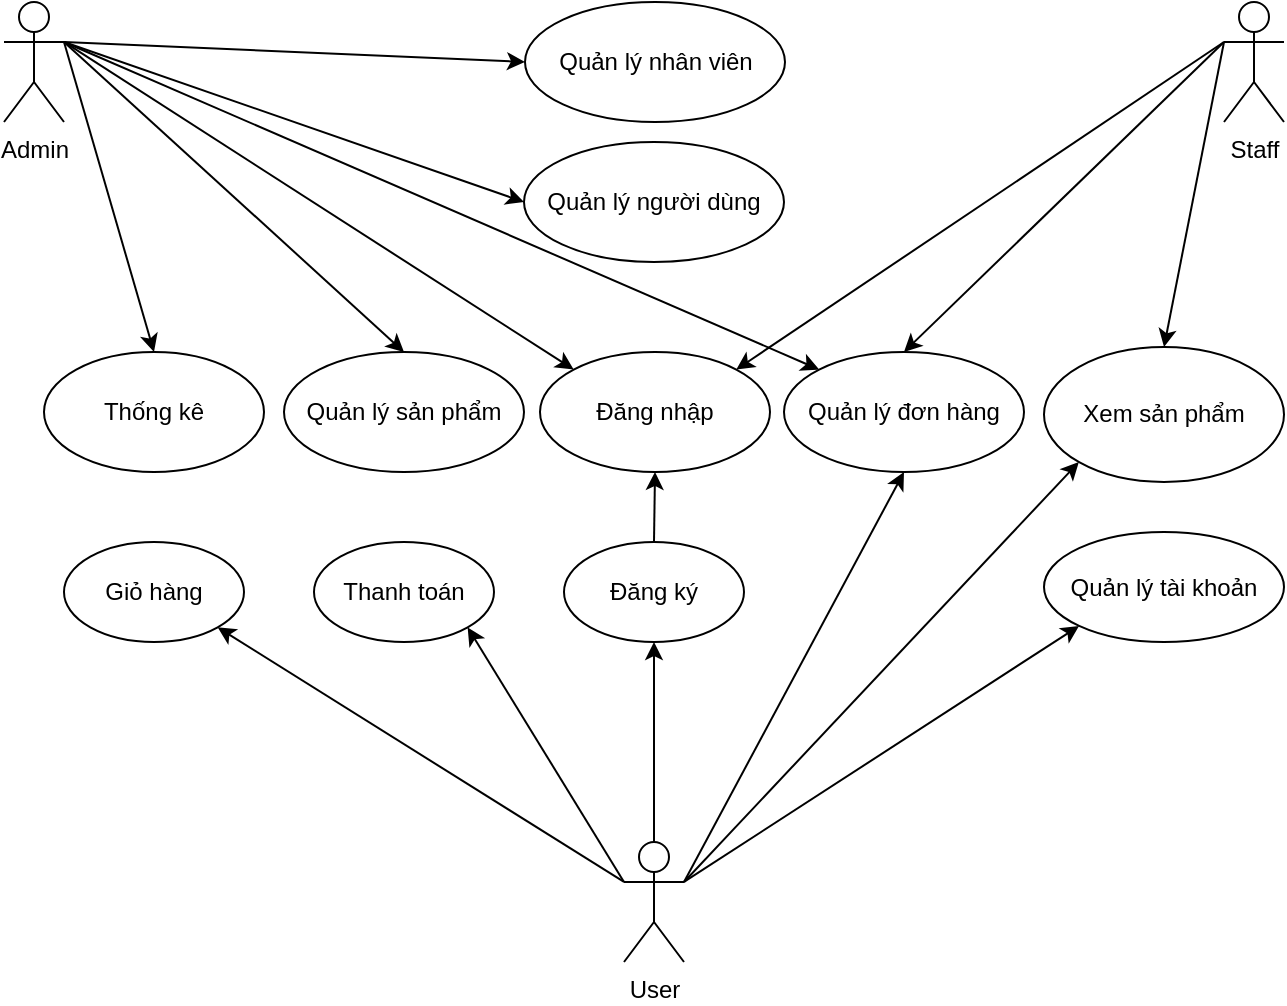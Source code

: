 <mxfile version="22.1.0" type="device">
  <diagram name="Page-1" id="mTgWkn_YbKPJRcGYcESF">
    <mxGraphModel dx="1018" dy="548" grid="1" gridSize="10" guides="1" tooltips="1" connect="1" arrows="1" fold="1" page="1" pageScale="1" pageWidth="850" pageHeight="1100" math="0" shadow="0">
      <root>
        <mxCell id="0" />
        <mxCell id="1" parent="0" />
        <mxCell id="t4uPQTd6hDBinsot4rGU-1" value="Admin" style="shape=umlActor;verticalLabelPosition=bottom;verticalAlign=top;html=1;" vertex="1" parent="1">
          <mxGeometry x="100" y="150" width="30" height="60" as="geometry" />
        </mxCell>
        <mxCell id="t4uPQTd6hDBinsot4rGU-2" value="User" style="shape=umlActor;verticalLabelPosition=bottom;verticalAlign=top;html=1;" vertex="1" parent="1">
          <mxGeometry x="410" y="570" width="30" height="60" as="geometry" />
        </mxCell>
        <mxCell id="t4uPQTd6hDBinsot4rGU-3" value="Staff" style="shape=umlActor;verticalLabelPosition=bottom;verticalAlign=top;html=1;" vertex="1" parent="1">
          <mxGeometry x="710" y="150" width="30" height="60" as="geometry" />
        </mxCell>
        <mxCell id="t4uPQTd6hDBinsot4rGU-6" value="Quản lý sản phẩm" style="ellipse;whiteSpace=wrap;html=1;" vertex="1" parent="1">
          <mxGeometry x="240" y="325" width="120" height="60" as="geometry" />
        </mxCell>
        <mxCell id="t4uPQTd6hDBinsot4rGU-7" value="Giỏ hàng" style="ellipse;whiteSpace=wrap;html=1;" vertex="1" parent="1">
          <mxGeometry x="130" y="420" width="90" height="50" as="geometry" />
        </mxCell>
        <mxCell id="t4uPQTd6hDBinsot4rGU-8" value="Quản lý người dùng" style="ellipse;whiteSpace=wrap;html=1;" vertex="1" parent="1">
          <mxGeometry x="360" y="220" width="130" height="60" as="geometry" />
        </mxCell>
        <mxCell id="t4uPQTd6hDBinsot4rGU-9" value="Quản lý đơn hàng" style="ellipse;whiteSpace=wrap;html=1;" vertex="1" parent="1">
          <mxGeometry x="490" y="325" width="120" height="60" as="geometry" />
        </mxCell>
        <mxCell id="t4uPQTd6hDBinsot4rGU-10" value="Thanh toán" style="ellipse;whiteSpace=wrap;html=1;" vertex="1" parent="1">
          <mxGeometry x="255" y="420" width="90" height="50" as="geometry" />
        </mxCell>
        <mxCell id="t4uPQTd6hDBinsot4rGU-11" value="Quản lý tài khoản" style="ellipse;whiteSpace=wrap;html=1;" vertex="1" parent="1">
          <mxGeometry x="620" y="415" width="120" height="55" as="geometry" />
        </mxCell>
        <mxCell id="t4uPQTd6hDBinsot4rGU-14" value="Đăng nhập" style="ellipse;whiteSpace=wrap;html=1;" vertex="1" parent="1">
          <mxGeometry x="368" y="325" width="115" height="60" as="geometry" />
        </mxCell>
        <mxCell id="t4uPQTd6hDBinsot4rGU-15" value="Đăng ký" style="ellipse;whiteSpace=wrap;html=1;" vertex="1" parent="1">
          <mxGeometry x="380" y="420" width="90" height="50" as="geometry" />
        </mxCell>
        <mxCell id="t4uPQTd6hDBinsot4rGU-18" value="Xem sản phẩm" style="ellipse;whiteSpace=wrap;html=1;" vertex="1" parent="1">
          <mxGeometry x="620" y="322.5" width="120" height="67.5" as="geometry" />
        </mxCell>
        <mxCell id="t4uPQTd6hDBinsot4rGU-21" value="" style="endArrow=classic;html=1;rounded=0;entryX=0.5;entryY=1;entryDx=0;entryDy=0;exitX=0.5;exitY=0;exitDx=0;exitDy=0;exitPerimeter=0;" edge="1" parent="1" source="t4uPQTd6hDBinsot4rGU-2" target="t4uPQTd6hDBinsot4rGU-15">
          <mxGeometry width="50" height="50" relative="1" as="geometry">
            <mxPoint x="330" y="460" as="sourcePoint" />
            <mxPoint x="260" y="320" as="targetPoint" />
          </mxGeometry>
        </mxCell>
        <mxCell id="t4uPQTd6hDBinsot4rGU-22" value="" style="endArrow=classic;html=1;rounded=0;entryX=0.5;entryY=1;entryDx=0;entryDy=0;exitX=0.5;exitY=0;exitDx=0;exitDy=0;" edge="1" parent="1" source="t4uPQTd6hDBinsot4rGU-15" target="t4uPQTd6hDBinsot4rGU-14">
          <mxGeometry width="50" height="50" relative="1" as="geometry">
            <mxPoint x="330" y="460" as="sourcePoint" />
            <mxPoint x="380" y="410" as="targetPoint" />
          </mxGeometry>
        </mxCell>
        <mxCell id="t4uPQTd6hDBinsot4rGU-23" value="" style="endArrow=classic;html=1;rounded=0;entryX=1;entryY=1;entryDx=0;entryDy=0;exitX=0;exitY=0.333;exitDx=0;exitDy=0;exitPerimeter=0;" edge="1" parent="1" source="t4uPQTd6hDBinsot4rGU-2" target="t4uPQTd6hDBinsot4rGU-7">
          <mxGeometry width="50" height="50" relative="1" as="geometry">
            <mxPoint x="220" y="140" as="sourcePoint" />
            <mxPoint x="380" y="410" as="targetPoint" />
          </mxGeometry>
        </mxCell>
        <mxCell id="t4uPQTd6hDBinsot4rGU-24" value="" style="endArrow=classic;html=1;rounded=0;entryX=1;entryY=1;entryDx=0;entryDy=0;exitX=0;exitY=0.333;exitDx=0;exitDy=0;exitPerimeter=0;" edge="1" parent="1" source="t4uPQTd6hDBinsot4rGU-2" target="t4uPQTd6hDBinsot4rGU-10">
          <mxGeometry width="50" height="50" relative="1" as="geometry">
            <mxPoint x="280" y="310" as="sourcePoint" />
            <mxPoint x="330" y="260" as="targetPoint" />
          </mxGeometry>
        </mxCell>
        <mxCell id="t4uPQTd6hDBinsot4rGU-25" value="" style="endArrow=classic;html=1;rounded=0;exitX=0;exitY=0.333;exitDx=0;exitDy=0;exitPerimeter=0;entryX=1;entryY=0;entryDx=0;entryDy=0;" edge="1" parent="1" source="t4uPQTd6hDBinsot4rGU-3" target="t4uPQTd6hDBinsot4rGU-14">
          <mxGeometry width="50" height="50" relative="1" as="geometry">
            <mxPoint x="450" y="380" as="sourcePoint" />
            <mxPoint x="500" y="330" as="targetPoint" />
          </mxGeometry>
        </mxCell>
        <mxCell id="t4uPQTd6hDBinsot4rGU-27" value="" style="endArrow=classic;html=1;rounded=0;exitX=1;exitY=0.333;exitDx=0;exitDy=0;exitPerimeter=0;entryX=0;entryY=1;entryDx=0;entryDy=0;" edge="1" parent="1" source="t4uPQTd6hDBinsot4rGU-2" target="t4uPQTd6hDBinsot4rGU-18">
          <mxGeometry width="50" height="50" relative="1" as="geometry">
            <mxPoint x="310" y="450" as="sourcePoint" />
            <mxPoint x="580" y="410" as="targetPoint" />
          </mxGeometry>
        </mxCell>
        <mxCell id="t4uPQTd6hDBinsot4rGU-28" value="" style="endArrow=classic;html=1;rounded=0;entryX=0.5;entryY=1;entryDx=0;entryDy=0;exitX=1;exitY=0.333;exitDx=0;exitDy=0;exitPerimeter=0;" edge="1" parent="1" source="t4uPQTd6hDBinsot4rGU-2" target="t4uPQTd6hDBinsot4rGU-9">
          <mxGeometry width="50" height="50" relative="1" as="geometry">
            <mxPoint x="310" y="450" as="sourcePoint" />
            <mxPoint x="360" y="400" as="targetPoint" />
          </mxGeometry>
        </mxCell>
        <mxCell id="t4uPQTd6hDBinsot4rGU-29" value="" style="endArrow=classic;html=1;rounded=0;entryX=0.5;entryY=0;entryDx=0;entryDy=0;exitX=0;exitY=0.333;exitDx=0;exitDy=0;exitPerimeter=0;" edge="1" parent="1" source="t4uPQTd6hDBinsot4rGU-3" target="t4uPQTd6hDBinsot4rGU-9">
          <mxGeometry width="50" height="50" relative="1" as="geometry">
            <mxPoint x="310" y="360" as="sourcePoint" />
            <mxPoint x="360" y="310" as="targetPoint" />
          </mxGeometry>
        </mxCell>
        <mxCell id="t4uPQTd6hDBinsot4rGU-30" value="" style="endArrow=classic;html=1;rounded=0;exitX=0;exitY=0.333;exitDx=0;exitDy=0;exitPerimeter=0;entryX=0.5;entryY=0;entryDx=0;entryDy=0;" edge="1" parent="1" source="t4uPQTd6hDBinsot4rGU-3" target="t4uPQTd6hDBinsot4rGU-18">
          <mxGeometry width="50" height="50" relative="1" as="geometry">
            <mxPoint x="310" y="360" as="sourcePoint" />
            <mxPoint x="670" y="280" as="targetPoint" />
          </mxGeometry>
        </mxCell>
        <mxCell id="t4uPQTd6hDBinsot4rGU-31" value="Thống kê" style="ellipse;whiteSpace=wrap;html=1;" vertex="1" parent="1">
          <mxGeometry x="120" y="325" width="110" height="60" as="geometry" />
        </mxCell>
        <mxCell id="t4uPQTd6hDBinsot4rGU-32" value="" style="endArrow=classic;html=1;rounded=0;entryX=0;entryY=1;entryDx=0;entryDy=0;exitX=1;exitY=0.333;exitDx=0;exitDy=0;exitPerimeter=0;" edge="1" parent="1" source="t4uPQTd6hDBinsot4rGU-2" target="t4uPQTd6hDBinsot4rGU-11">
          <mxGeometry width="50" height="50" relative="1" as="geometry">
            <mxPoint x="310" y="450" as="sourcePoint" />
            <mxPoint x="360" y="400" as="targetPoint" />
          </mxGeometry>
        </mxCell>
        <mxCell id="t4uPQTd6hDBinsot4rGU-33" value="" style="endArrow=classic;html=1;rounded=0;entryX=0.5;entryY=0;entryDx=0;entryDy=0;exitX=1;exitY=0.333;exitDx=0;exitDy=0;exitPerimeter=0;" edge="1" parent="1" source="t4uPQTd6hDBinsot4rGU-1" target="t4uPQTd6hDBinsot4rGU-6">
          <mxGeometry width="50" height="50" relative="1" as="geometry">
            <mxPoint x="380" y="380" as="sourcePoint" />
            <mxPoint x="430" y="330" as="targetPoint" />
          </mxGeometry>
        </mxCell>
        <mxCell id="t4uPQTd6hDBinsot4rGU-34" value="" style="endArrow=classic;html=1;rounded=0;entryX=0.5;entryY=0;entryDx=0;entryDy=0;exitX=1;exitY=0.333;exitDx=0;exitDy=0;exitPerimeter=0;" edge="1" parent="1" source="t4uPQTd6hDBinsot4rGU-1" target="t4uPQTd6hDBinsot4rGU-31">
          <mxGeometry width="50" height="50" relative="1" as="geometry">
            <mxPoint x="380" y="380" as="sourcePoint" />
            <mxPoint x="430" y="330" as="targetPoint" />
          </mxGeometry>
        </mxCell>
        <mxCell id="t4uPQTd6hDBinsot4rGU-35" value="" style="endArrow=classic;html=1;rounded=0;entryX=0;entryY=0.5;entryDx=0;entryDy=0;exitX=1;exitY=0.333;exitDx=0;exitDy=0;exitPerimeter=0;" edge="1" parent="1" source="t4uPQTd6hDBinsot4rGU-1" target="t4uPQTd6hDBinsot4rGU-8">
          <mxGeometry width="50" height="50" relative="1" as="geometry">
            <mxPoint x="380" y="380" as="sourcePoint" />
            <mxPoint x="430" y="330" as="targetPoint" />
          </mxGeometry>
        </mxCell>
        <mxCell id="t4uPQTd6hDBinsot4rGU-36" value="Quản lý nhân viên" style="ellipse;whiteSpace=wrap;html=1;" vertex="1" parent="1">
          <mxGeometry x="360.5" y="150" width="130" height="60" as="geometry" />
        </mxCell>
        <mxCell id="t4uPQTd6hDBinsot4rGU-37" value="" style="endArrow=classic;html=1;rounded=0;entryX=0;entryY=0.5;entryDx=0;entryDy=0;exitX=1;exitY=0.333;exitDx=0;exitDy=0;exitPerimeter=0;" edge="1" parent="1" source="t4uPQTd6hDBinsot4rGU-1" target="t4uPQTd6hDBinsot4rGU-36">
          <mxGeometry width="50" height="50" relative="1" as="geometry">
            <mxPoint x="380" y="290" as="sourcePoint" />
            <mxPoint x="430" y="240" as="targetPoint" />
          </mxGeometry>
        </mxCell>
        <mxCell id="t4uPQTd6hDBinsot4rGU-38" value="" style="endArrow=classic;html=1;rounded=0;entryX=0;entryY=0;entryDx=0;entryDy=0;exitX=1;exitY=0.333;exitDx=0;exitDy=0;exitPerimeter=0;" edge="1" parent="1" source="t4uPQTd6hDBinsot4rGU-1" target="t4uPQTd6hDBinsot4rGU-14">
          <mxGeometry width="50" height="50" relative="1" as="geometry">
            <mxPoint x="380" y="420" as="sourcePoint" />
            <mxPoint x="430" y="370" as="targetPoint" />
          </mxGeometry>
        </mxCell>
        <mxCell id="t4uPQTd6hDBinsot4rGU-39" value="" style="endArrow=classic;html=1;rounded=0;entryX=0;entryY=0;entryDx=0;entryDy=0;exitX=1;exitY=0.333;exitDx=0;exitDy=0;exitPerimeter=0;" edge="1" parent="1" source="t4uPQTd6hDBinsot4rGU-1" target="t4uPQTd6hDBinsot4rGU-9">
          <mxGeometry width="50" height="50" relative="1" as="geometry">
            <mxPoint x="380" y="420" as="sourcePoint" />
            <mxPoint x="430" y="370" as="targetPoint" />
          </mxGeometry>
        </mxCell>
      </root>
    </mxGraphModel>
  </diagram>
</mxfile>
